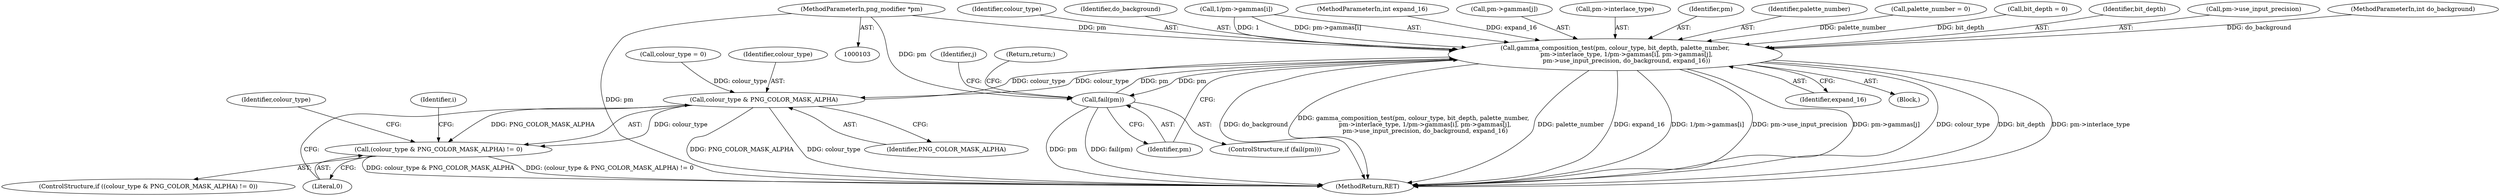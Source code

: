 digraph "0_Android_9d4853418ab2f754c2b63e091c29c5529b8b86ca_113@pointer" {
"1000104" [label="(MethodParameterIn,png_modifier *pm)"];
"1000161" [label="(Call,gamma_composition_test(pm, colour_type, bit_depth, palette_number,\n            pm->interlace_type, 1/pm->gammas[i], pm->gammas[j],\n            pm->use_input_precision, do_background, expand_16))"];
"1000131" [label="(Call,colour_type & PNG_COLOR_MASK_ALPHA)"];
"1000130" [label="(Call,(colour_type & PNG_COLOR_MASK_ALPHA) != 0)"];
"1000187" [label="(Call,fail(pm))"];
"1000185" [label="(Identifier,expand_16)"];
"1000164" [label="(Identifier,bit_depth)"];
"1000181" [label="(Call,pm->use_input_precision)"];
"1000105" [label="(MethodParameterIn,int do_background)"];
"1000131" [label="(Call,colour_type & PNG_COLOR_MASK_ALPHA)"];
"1000163" [label="(Identifier,colour_type)"];
"1000184" [label="(Identifier,do_background)"];
"1000129" [label="(ControlStructure,if ((colour_type & PNG_COLOR_MASK_ALPHA) != 0))"];
"1000159" [label="(Identifier,j)"];
"1000188" [label="(Identifier,pm)"];
"1000186" [label="(ControlStructure,if (fail(pm)))"];
"1000190" [label="(MethodReturn,RET)"];
"1000187" [label="(Call,fail(pm))"];
"1000169" [label="(Call,1/pm->gammas[i])"];
"1000106" [label="(MethodParameterIn,int expand_16)"];
"1000134" [label="(Literal,0)"];
"1000140" [label="(Identifier,i)"];
"1000130" [label="(Call,(colour_type & PNG_COLOR_MASK_ALPHA) != 0)"];
"1000176" [label="(Call,pm->gammas[j])"];
"1000166" [label="(Call,pm->interlace_type)"];
"1000162" [label="(Identifier,pm)"];
"1000133" [label="(Identifier,PNG_COLOR_MASK_ALPHA)"];
"1000165" [label="(Identifier,palette_number)"];
"1000117" [label="(Call,palette_number = 0)"];
"1000123" [label="(Identifier,colour_type)"];
"1000109" [label="(Call,colour_type = 0)"];
"1000104" [label="(MethodParameterIn,png_modifier *pm)"];
"1000132" [label="(Identifier,colour_type)"];
"1000189" [label="(Return,return;)"];
"1000113" [label="(Call,bit_depth = 0)"];
"1000161" [label="(Call,gamma_composition_test(pm, colour_type, bit_depth, palette_number,\n            pm->interlace_type, 1/pm->gammas[i], pm->gammas[j],\n            pm->use_input_precision, do_background, expand_16))"];
"1000160" [label="(Block,)"];
"1000104" -> "1000103"  [label="AST: "];
"1000104" -> "1000190"  [label="DDG: pm"];
"1000104" -> "1000161"  [label="DDG: pm"];
"1000104" -> "1000187"  [label="DDG: pm"];
"1000161" -> "1000160"  [label="AST: "];
"1000161" -> "1000185"  [label="CFG: "];
"1000162" -> "1000161"  [label="AST: "];
"1000163" -> "1000161"  [label="AST: "];
"1000164" -> "1000161"  [label="AST: "];
"1000165" -> "1000161"  [label="AST: "];
"1000166" -> "1000161"  [label="AST: "];
"1000169" -> "1000161"  [label="AST: "];
"1000176" -> "1000161"  [label="AST: "];
"1000181" -> "1000161"  [label="AST: "];
"1000184" -> "1000161"  [label="AST: "];
"1000185" -> "1000161"  [label="AST: "];
"1000188" -> "1000161"  [label="CFG: "];
"1000161" -> "1000190"  [label="DDG: expand_16"];
"1000161" -> "1000190"  [label="DDG: 1/pm->gammas[i]"];
"1000161" -> "1000190"  [label="DDG: pm->use_input_precision"];
"1000161" -> "1000190"  [label="DDG: pm->gammas[j]"];
"1000161" -> "1000190"  [label="DDG: colour_type"];
"1000161" -> "1000190"  [label="DDG: bit_depth"];
"1000161" -> "1000190"  [label="DDG: pm->interlace_type"];
"1000161" -> "1000190"  [label="DDG: do_background"];
"1000161" -> "1000190"  [label="DDG: gamma_composition_test(pm, colour_type, bit_depth, palette_number,\n            pm->interlace_type, 1/pm->gammas[i], pm->gammas[j],\n            pm->use_input_precision, do_background, expand_16)"];
"1000161" -> "1000190"  [label="DDG: palette_number"];
"1000161" -> "1000131"  [label="DDG: colour_type"];
"1000187" -> "1000161"  [label="DDG: pm"];
"1000131" -> "1000161"  [label="DDG: colour_type"];
"1000113" -> "1000161"  [label="DDG: bit_depth"];
"1000117" -> "1000161"  [label="DDG: palette_number"];
"1000169" -> "1000161"  [label="DDG: 1"];
"1000169" -> "1000161"  [label="DDG: pm->gammas[i]"];
"1000105" -> "1000161"  [label="DDG: do_background"];
"1000106" -> "1000161"  [label="DDG: expand_16"];
"1000161" -> "1000187"  [label="DDG: pm"];
"1000131" -> "1000130"  [label="AST: "];
"1000131" -> "1000133"  [label="CFG: "];
"1000132" -> "1000131"  [label="AST: "];
"1000133" -> "1000131"  [label="AST: "];
"1000134" -> "1000131"  [label="CFG: "];
"1000131" -> "1000190"  [label="DDG: PNG_COLOR_MASK_ALPHA"];
"1000131" -> "1000190"  [label="DDG: colour_type"];
"1000131" -> "1000130"  [label="DDG: colour_type"];
"1000131" -> "1000130"  [label="DDG: PNG_COLOR_MASK_ALPHA"];
"1000109" -> "1000131"  [label="DDG: colour_type"];
"1000130" -> "1000129"  [label="AST: "];
"1000130" -> "1000134"  [label="CFG: "];
"1000134" -> "1000130"  [label="AST: "];
"1000123" -> "1000130"  [label="CFG: "];
"1000140" -> "1000130"  [label="CFG: "];
"1000130" -> "1000190"  [label="DDG: (colour_type & PNG_COLOR_MASK_ALPHA) != 0"];
"1000130" -> "1000190"  [label="DDG: colour_type & PNG_COLOR_MASK_ALPHA"];
"1000187" -> "1000186"  [label="AST: "];
"1000187" -> "1000188"  [label="CFG: "];
"1000188" -> "1000187"  [label="AST: "];
"1000189" -> "1000187"  [label="CFG: "];
"1000159" -> "1000187"  [label="CFG: "];
"1000187" -> "1000190"  [label="DDG: pm"];
"1000187" -> "1000190"  [label="DDG: fail(pm)"];
}
